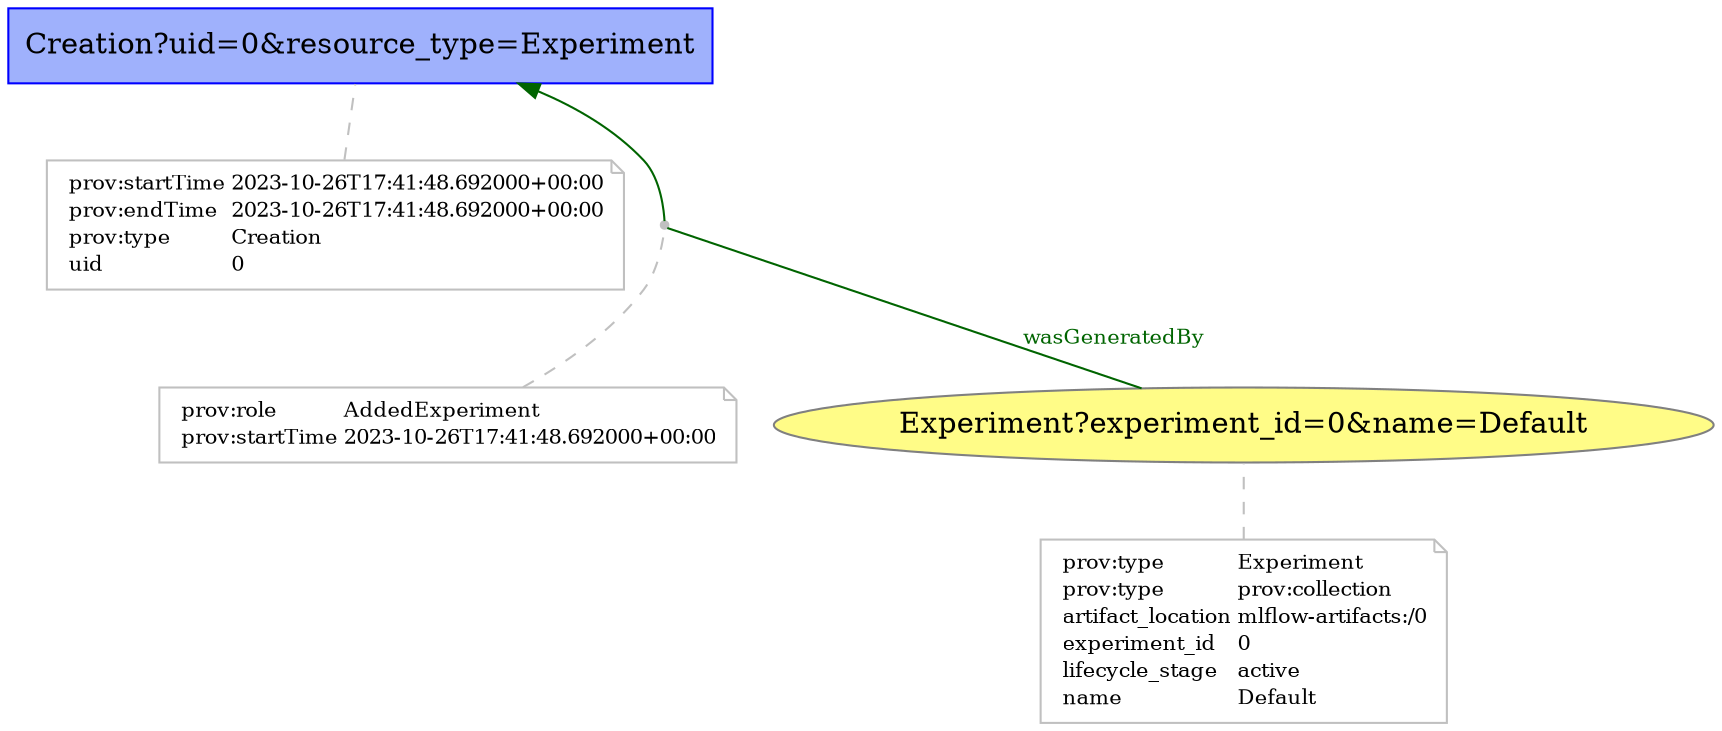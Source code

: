 digraph G {
charset="utf-8";
rankdir=BT;
n1 [URL="https://github.com/mariusschlegel/mlflow2prov/Experiment?experiment_id=0&name=Default", color="#808080", fillcolor="#FFFC87", label="Experiment?experiment_id=0&name=Default", shape=oval, style=filled];
ann1 [color=gray, fontcolor=black, fontsize=10, label=<<TABLE cellpadding="0" border="0">
    <TR>
        <TD align="left" href="http://www.w3.org/ns/prov#type">prov:type</TD>
        <TD align="left">Experiment</TD>
    </TR>
    <TR>
        <TD align="left" href="http://www.w3.org/ns/prov#type">prov:type</TD>
        <TD align="left" href="http://www.w3.org/ns/prov#collection">prov:collection</TD>
    </TR>
    <TR>
        <TD align="left" href="https://github.com/mariusschlegel/mlflow2prov/artifact_location">artifact_location</TD>
        <TD align="left">mlflow-artifacts:/0</TD>
    </TR>
    <TR>
        <TD align="left" href="https://github.com/mariusschlegel/mlflow2prov/experiment_id">experiment_id</TD>
        <TD align="left">0</TD>
    </TR>
    <TR>
        <TD align="left" href="https://github.com/mariusschlegel/mlflow2prov/lifecycle_stage">lifecycle_stage</TD>
        <TD align="left">active</TD>
    </TR>
    <TR>
        <TD align="left" href="https://github.com/mariusschlegel/mlflow2prov/name">name</TD>
        <TD align="left">Default</TD>
    </TR>
    </TABLE>>, shape=note];
ann1 -> n1  [arrowhead=none, color=gray, style=dashed];
n2 [URL="https://github.com/mariusschlegel/mlflow2prov/Creation?uid=0&resource_type=Experiment", color="#0000FF", fillcolor="#9FB1FC", label="Creation?uid=0&resource_type=Experiment", shape=box, style=filled];
ann2 [color=gray, fontcolor=black, fontsize=10, label=<<TABLE cellpadding="0" border="0">
    <TR>
        <TD align="left" href="http://www.w3.org/ns/prov#startTime">prov:startTime</TD>
        <TD align="left">2023-10-26T17:41:48.692000+00:00</TD>
    </TR>
    <TR>
        <TD align="left" href="http://www.w3.org/ns/prov#endTime">prov:endTime</TD>
        <TD align="left">2023-10-26T17:41:48.692000+00:00</TD>
    </TR>
    <TR>
        <TD align="left" href="http://www.w3.org/ns/prov#type">prov:type</TD>
        <TD align="left">Creation</TD>
    </TR>
    <TR>
        <TD align="left" href="https://github.com/mariusschlegel/mlflow2prov/uid">uid</TD>
        <TD align="left">0</TD>
    </TR>
    </TABLE>>, shape=note];
ann2 -> n2  [arrowhead=none, color=gray, style=dashed];
b1 [color=gray, label="", shape=point];
n1 -> b1  [arrowhead=none, color=darkgreen, fontcolor=darkgreen, fontsize="10.0", label=wasGeneratedBy];
b1 -> n2  [color=darkgreen, fontcolor=darkgreen, fontsize="10.0"];
ann3 [color=gray, fontcolor=black, fontsize=10, label=<<TABLE cellpadding="0" border="0">
    <TR>
        <TD align="left" href="http://www.w3.org/ns/prov#role">prov:role</TD>
        <TD align="left">AddedExperiment</TD>
    </TR>
    <TR>
        <TD align="left" href="http://www.w3.org/ns/prov#startTime">prov:startTime</TD>
        <TD align="left">2023-10-26T17:41:48.692000+00:00</TD>
    </TR>
    </TABLE>>, shape=note];
ann3 -> b1  [arrowhead=none, color=gray, style=dashed];
}
